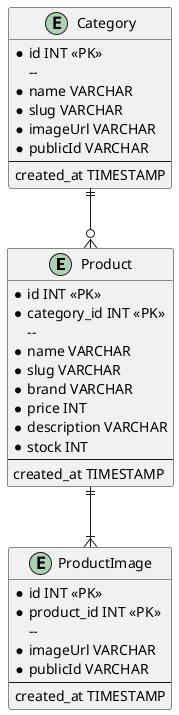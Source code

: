 @startuml Product


entity Product {
    * id INT <<PK>>
    * category_id INT <<PK>>
    -- 
    * name VARCHAR
    * slug VARCHAR
    * brand VARCHAR
    * price INT
    * description VARCHAR
    * stock INT
    --
    created_at TIMESTAMP
}

entity ProductImage {
    * id INT <<PK>>
    * product_id INT <<PK>>
    -- 
    * imageUrl VARCHAR
    * publicId VARCHAR
    --
    created_at TIMESTAMP
}

entity Category {
    * id INT <<PK>>
    -- 
    * name VARCHAR
    * slug VARCHAR
    * imageUrl VARCHAR
    * publicId VARCHAR
    --
    created_at TIMESTAMP
}


Category ||--o{ Product
Product ||--|{ ProductImage

@enduml